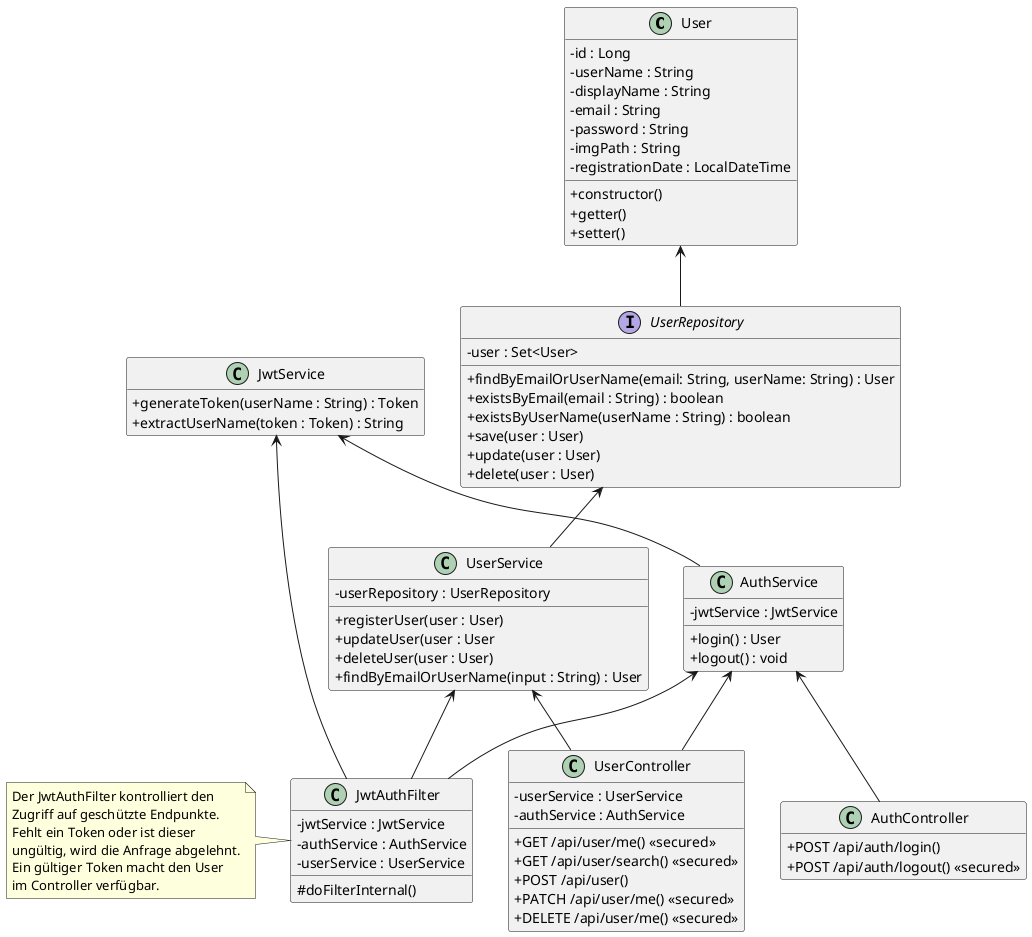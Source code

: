 @startuml
skinparam classAttributeIconSize 0
hide empty members

class User {
    - id : Long
    - userName : String
    - displayName : String
    - email : String
    - password : String
    - imgPath : String
    - registrationDate : LocalDateTime
    + constructor()
    + getter()
    + setter()
}

interface UserRepository {
    - user : Set<User>
    + findByEmailOrUserName(email: String, userName: String) : User
    + existsByEmail(email : String) : boolean
    + existsByUserName(userName : String) : boolean
    + save(user : User)
    + update(user : User)
    + delete(user : User)
}

class UserService {
    - userRepository : UserRepository
    + registerUser(user : User)
    + updateUser(user : User
    + deleteUser(user : User)
    + findByEmailOrUserName(input : String) : User
}

class UserController {
    - userService : UserService
    - authService : AuthService
    + GET /api/user/me() <<secured>>
    + GET /api/user/search() <<secured>>
    + POST /api/user()
    + PATCH /api/user/me() <<secured>>
    + DELETE /api/user/me() <<secured>>
}

class JwtService {
    + generateToken(userName : String) : Token
    + extractUserName(token : Token) : String
}

class JwtAuthFilter {
    - jwtService : JwtService
    - authService : AuthService
    - userService : UserService
    # doFilterInternal()
}

note left of JwtAuthFilter
    Der JwtAuthFilter kontrolliert den
    Zugriff auf geschützte Endpunkte.
    Fehlt ein Token oder ist dieser
    ungültig, wird die Anfrage abgelehnt.
    Ein gültiger Token macht den User
    im Controller verfügbar.
end note

class AuthService {
    - jwtService : JwtService
    + login() : User
    + logout() : void
}

class AuthController {
    + POST /api/auth/login()
    + POST /api/auth/logout() <<secured>>
}

User <-- UserRepository
UserRepository <-- UserService
UserService <-- UserController
UserService <-- JwtAuthFilter

AuthService <-- AuthController
AuthService <-- UserController
AuthService <-- JwtAuthFilter

JwtService <-- AuthService
JwtService <-- JwtAuthFilter

@enduml